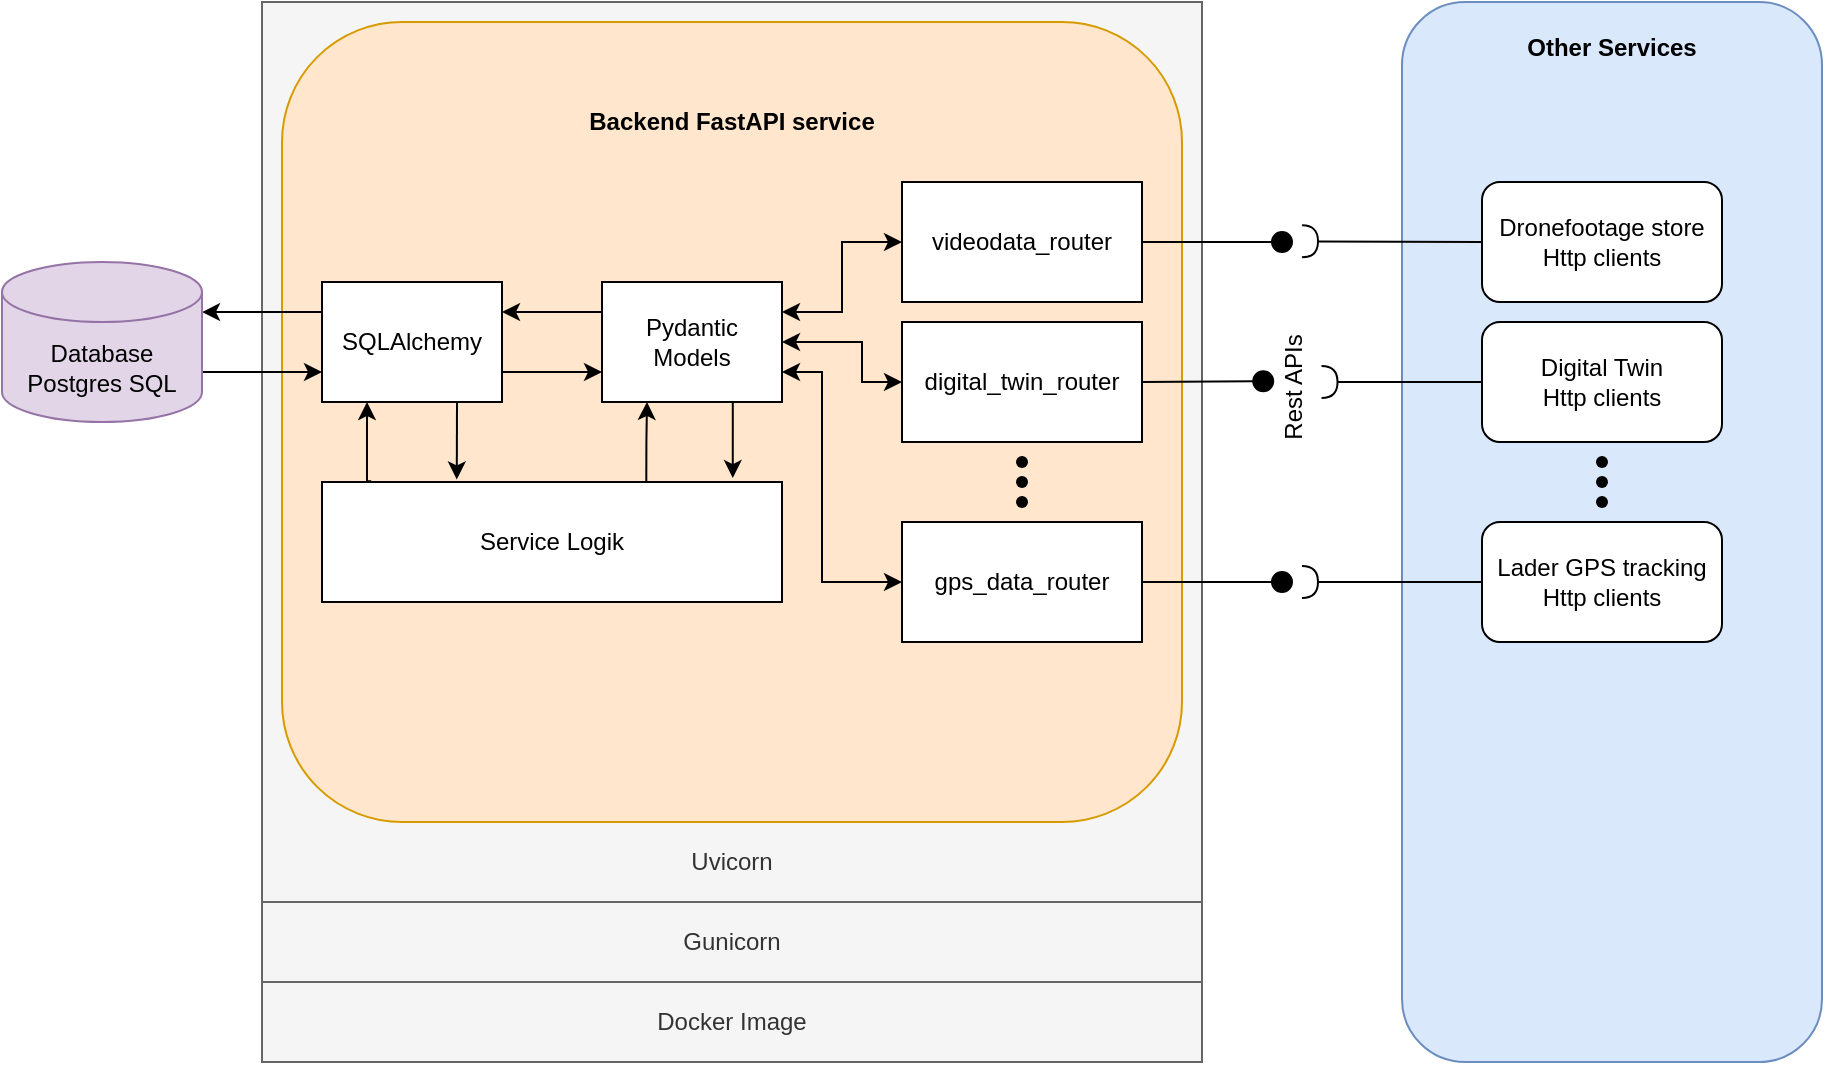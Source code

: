<mxfile version="24.7.6">
  <diagram name="Page-1" id="v5vVpCWD-mAS1wMJKQEE">
    <mxGraphModel dx="1224" dy="1984" grid="1" gridSize="10" guides="1" tooltips="1" connect="1" arrows="1" fold="1" page="1" pageScale="1" pageWidth="827" pageHeight="1169" math="0" shadow="0">
      <root>
        <mxCell id="0" />
        <mxCell id="1" parent="0" />
        <mxCell id="0vZ9dUC26-TVfk1JdIGi-31" value="Docker Image" style="rounded=0;whiteSpace=wrap;html=1;spacingTop=490;fillColor=#f5f5f5;fontColor=#333333;strokeColor=#666666;" parent="1" vertex="1">
          <mxGeometry x="320" y="-70" width="470" height="530" as="geometry" />
        </mxCell>
        <mxCell id="0vZ9dUC26-TVfk1JdIGi-30" value="Gunicorn" style="rounded=0;whiteSpace=wrap;html=1;spacingTop=450;fillColor=#f5f5f5;fontColor=#333333;strokeColor=#666666;" parent="1" vertex="1">
          <mxGeometry x="320" y="-70" width="470" height="490" as="geometry" />
        </mxCell>
        <mxCell id="0vZ9dUC26-TVfk1JdIGi-29" value="Uvicorn" style="rounded=0;whiteSpace=wrap;html=1;spacingTop=410;fillColor=#f5f5f5;fontColor=#333333;strokeColor=#666666;" parent="1" vertex="1">
          <mxGeometry x="320" y="-70" width="470" height="450" as="geometry" />
        </mxCell>
        <mxCell id="0vZ9dUC26-TVfk1JdIGi-27" value="&lt;b&gt;Backend FastAPI service&lt;/b&gt;" style="rounded=1;whiteSpace=wrap;html=1;spacingTop=-300;fillColor=#ffe6cc;strokeColor=#d79b00;" parent="1" vertex="1">
          <mxGeometry x="330" y="-60" width="450" height="400" as="geometry" />
        </mxCell>
        <mxCell id="0vZ9dUC26-TVfk1JdIGi-15" style="edgeStyle=orthogonalEdgeStyle;rounded=0;orthogonalLoop=1;jettySize=auto;html=1;exitX=0;exitY=0.25;exitDx=0;exitDy=0;entryX=1;entryY=0.25;entryDx=0;entryDy=0;" parent="1" source="0vZ9dUC26-TVfk1JdIGi-11" target="0vZ9dUC26-TVfk1JdIGi-14" edge="1">
          <mxGeometry relative="1" as="geometry" />
        </mxCell>
        <mxCell id="0vZ9dUC26-TVfk1JdIGi-35" style="edgeStyle=orthogonalEdgeStyle;rounded=0;orthogonalLoop=1;jettySize=auto;html=1;exitX=1;exitY=0.25;exitDx=0;exitDy=0;entryX=0;entryY=0.5;entryDx=0;entryDy=0;startArrow=classic;startFill=1;" parent="1" source="0vZ9dUC26-TVfk1JdIGi-11" target="0vZ9dUC26-TVfk1JdIGi-32" edge="1">
          <mxGeometry relative="1" as="geometry" />
        </mxCell>
        <mxCell id="0vZ9dUC26-TVfk1JdIGi-36" style="edgeStyle=orthogonalEdgeStyle;rounded=0;orthogonalLoop=1;jettySize=auto;html=1;exitX=1;exitY=0.5;exitDx=0;exitDy=0;entryX=0;entryY=0.5;entryDx=0;entryDy=0;startArrow=classic;startFill=1;" parent="1" source="0vZ9dUC26-TVfk1JdIGi-11" target="0vZ9dUC26-TVfk1JdIGi-33" edge="1">
          <mxGeometry relative="1" as="geometry">
            <Array as="points">
              <mxPoint x="620" y="100" />
              <mxPoint x="620" y="120" />
            </Array>
          </mxGeometry>
        </mxCell>
        <mxCell id="0vZ9dUC26-TVfk1JdIGi-37" style="edgeStyle=orthogonalEdgeStyle;rounded=0;orthogonalLoop=1;jettySize=auto;html=1;exitX=1;exitY=0.75;exitDx=0;exitDy=0;entryX=0;entryY=0.5;entryDx=0;entryDy=0;startArrow=classic;startFill=1;" parent="1" source="0vZ9dUC26-TVfk1JdIGi-11" target="0vZ9dUC26-TVfk1JdIGi-34" edge="1">
          <mxGeometry relative="1" as="geometry">
            <Array as="points">
              <mxPoint x="600" y="115" />
              <mxPoint x="600" y="220" />
            </Array>
          </mxGeometry>
        </mxCell>
        <mxCell id="0vZ9dUC26-TVfk1JdIGi-11" value="Pydantic Models" style="rounded=0;whiteSpace=wrap;html=1;" parent="1" vertex="1">
          <mxGeometry x="490" y="70" width="90" height="60" as="geometry" />
        </mxCell>
        <mxCell id="0vZ9dUC26-TVfk1JdIGi-16" style="edgeStyle=orthogonalEdgeStyle;rounded=0;orthogonalLoop=1;jettySize=auto;html=1;exitX=1;exitY=0.75;exitDx=0;exitDy=0;entryX=0;entryY=0.75;entryDx=0;entryDy=0;" parent="1" source="0vZ9dUC26-TVfk1JdIGi-14" target="0vZ9dUC26-TVfk1JdIGi-11" edge="1">
          <mxGeometry relative="1" as="geometry" />
        </mxCell>
        <mxCell id="0vZ9dUC26-TVfk1JdIGi-18" style="edgeStyle=orthogonalEdgeStyle;rounded=0;orthogonalLoop=1;jettySize=auto;html=1;exitX=0;exitY=0.25;exitDx=0;exitDy=0;entryX=1;entryY=0.313;entryDx=0;entryDy=0;entryPerimeter=0;" parent="1" source="0vZ9dUC26-TVfk1JdIGi-14" edge="1" target="0vZ9dUC26-TVfk1JdIGi-24">
          <mxGeometry relative="1" as="geometry">
            <mxPoint x="270" y="85" as="targetPoint" />
          </mxGeometry>
        </mxCell>
        <mxCell id="0vZ9dUC26-TVfk1JdIGi-14" value="SQLAlchemy" style="rounded=0;whiteSpace=wrap;html=1;" parent="1" vertex="1">
          <mxGeometry x="350" y="70" width="90" height="60" as="geometry" />
        </mxCell>
        <mxCell id="0vZ9dUC26-TVfk1JdIGi-19" style="edgeStyle=orthogonalEdgeStyle;rounded=0;orthogonalLoop=1;jettySize=auto;html=1;exitX=0.997;exitY=0.688;exitDx=0;exitDy=0;entryX=0;entryY=0.75;entryDx=0;entryDy=0;exitPerimeter=0;" parent="1" target="0vZ9dUC26-TVfk1JdIGi-14" edge="1" source="0vZ9dUC26-TVfk1JdIGi-24">
          <mxGeometry relative="1" as="geometry">
            <mxPoint x="270" y="115" as="sourcePoint" />
          </mxGeometry>
        </mxCell>
        <mxCell id="0vZ9dUC26-TVfk1JdIGi-20" value="Service Logik" style="rounded=0;whiteSpace=wrap;html=1;" parent="1" vertex="1">
          <mxGeometry x="350" y="170" width="230" height="60" as="geometry" />
        </mxCell>
        <mxCell id="0vZ9dUC26-TVfk1JdIGi-21" style="edgeStyle=orthogonalEdgeStyle;rounded=0;orthogonalLoop=1;jettySize=auto;html=1;exitX=0.75;exitY=1;exitDx=0;exitDy=0;entryX=0.893;entryY=-0.033;entryDx=0;entryDy=0;entryPerimeter=0;" parent="1" source="0vZ9dUC26-TVfk1JdIGi-11" target="0vZ9dUC26-TVfk1JdIGi-20" edge="1">
          <mxGeometry relative="1" as="geometry" />
        </mxCell>
        <mxCell id="0vZ9dUC26-TVfk1JdIGi-23" style="edgeStyle=orthogonalEdgeStyle;rounded=0;orthogonalLoop=1;jettySize=auto;html=1;exitX=0.705;exitY=0.002;exitDx=0;exitDy=0;entryX=0.25;entryY=1;entryDx=0;entryDy=0;exitPerimeter=0;" parent="1" source="0vZ9dUC26-TVfk1JdIGi-20" target="0vZ9dUC26-TVfk1JdIGi-11" edge="1">
          <mxGeometry relative="1" as="geometry" />
        </mxCell>
        <mxCell id="0vZ9dUC26-TVfk1JdIGi-24" value="Database&lt;div&gt;Postgres SQL&lt;/div&gt;" style="shape=cylinder3;whiteSpace=wrap;html=1;boundedLbl=1;backgroundOutline=1;size=15;fillColor=#e1d5e7;strokeColor=#9673a6;" parent="1" vertex="1">
          <mxGeometry x="190" y="60" width="100" height="80" as="geometry" />
        </mxCell>
        <mxCell id="0vZ9dUC26-TVfk1JdIGi-25" style="edgeStyle=orthogonalEdgeStyle;rounded=0;orthogonalLoop=1;jettySize=auto;html=1;exitX=0.75;exitY=1;exitDx=0;exitDy=0;entryX=0.293;entryY=-0.021;entryDx=0;entryDy=0;entryPerimeter=0;" parent="1" source="0vZ9dUC26-TVfk1JdIGi-14" target="0vZ9dUC26-TVfk1JdIGi-20" edge="1">
          <mxGeometry relative="1" as="geometry" />
        </mxCell>
        <mxCell id="0vZ9dUC26-TVfk1JdIGi-26" style="edgeStyle=orthogonalEdgeStyle;rounded=0;orthogonalLoop=1;jettySize=auto;html=1;exitX=0.107;exitY=-0.006;exitDx=0;exitDy=0;entryX=0.25;entryY=1;entryDx=0;entryDy=0;exitPerimeter=0;" parent="1" source="0vZ9dUC26-TVfk1JdIGi-20" target="0vZ9dUC26-TVfk1JdIGi-14" edge="1">
          <mxGeometry relative="1" as="geometry" />
        </mxCell>
        <mxCell id="0vZ9dUC26-TVfk1JdIGi-32" value="videodata_router" style="rounded=0;whiteSpace=wrap;html=1;" parent="1" vertex="1">
          <mxGeometry x="640" y="20" width="120" height="60" as="geometry" />
        </mxCell>
        <mxCell id="0vZ9dUC26-TVfk1JdIGi-33" value="digital_twin_router" style="rounded=0;whiteSpace=wrap;html=1;" parent="1" vertex="1">
          <mxGeometry x="640" y="90" width="120" height="60" as="geometry" />
        </mxCell>
        <mxCell id="0vZ9dUC26-TVfk1JdIGi-34" value="gps_data_router" style="rounded=0;whiteSpace=wrap;html=1;" parent="1" vertex="1">
          <mxGeometry x="640" y="190" width="120" height="60" as="geometry" />
        </mxCell>
        <mxCell id="0vZ9dUC26-TVfk1JdIGi-38" value="" style="shape=waypoint;sketch=0;fillStyle=solid;size=6;pointerEvents=1;points=[];fillColor=none;resizable=0;rotatable=0;perimeter=centerPerimeter;snapToPoint=1;" parent="1" vertex="1">
          <mxGeometry x="690" y="150" width="20" height="20" as="geometry" />
        </mxCell>
        <mxCell id="0vZ9dUC26-TVfk1JdIGi-39" value="" style="shape=waypoint;sketch=0;fillStyle=solid;size=6;pointerEvents=1;points=[];fillColor=none;resizable=0;rotatable=0;perimeter=centerPerimeter;snapToPoint=1;" parent="1" vertex="1">
          <mxGeometry x="690" y="160" width="20" height="20" as="geometry" />
        </mxCell>
        <mxCell id="0vZ9dUC26-TVfk1JdIGi-40" value="" style="shape=waypoint;sketch=0;fillStyle=solid;size=6;pointerEvents=1;points=[];fillColor=none;resizable=0;rotatable=0;perimeter=centerPerimeter;snapToPoint=1;" parent="1" vertex="1">
          <mxGeometry x="690" y="170" width="20" height="20" as="geometry" />
        </mxCell>
        <mxCell id="0vZ9dUC26-TVfk1JdIGi-41" value="&lt;b&gt;Other Services&lt;/b&gt;" style="rounded=1;whiteSpace=wrap;html=1;spacingTop=-484;fillColor=#dae8fc;strokeColor=#6c8ebf;" parent="1" vertex="1">
          <mxGeometry x="890" y="-70" width="210" height="530" as="geometry" />
        </mxCell>
        <mxCell id="0vZ9dUC26-TVfk1JdIGi-42" value="&lt;div&gt;Dronefootage store Http clients&lt;/div&gt;" style="rounded=1;whiteSpace=wrap;html=1;" parent="1" vertex="1">
          <mxGeometry x="930" y="20" width="120" height="60" as="geometry" />
        </mxCell>
        <mxCell id="0vZ9dUC26-TVfk1JdIGi-43" value="" style="rounded=0;orthogonalLoop=1;jettySize=auto;html=1;endArrow=halfCircle;endFill=0;endSize=6;strokeWidth=1;sketch=0;exitX=0;exitY=0.5;exitDx=0;exitDy=0;" parent="1" source="0vZ9dUC26-TVfk1JdIGi-42" edge="1">
          <mxGeometry relative="1" as="geometry">
            <mxPoint x="960.0" y="49.66" as="sourcePoint" />
            <mxPoint x="840" y="49.66" as="targetPoint" />
          </mxGeometry>
        </mxCell>
        <mxCell id="0vZ9dUC26-TVfk1JdIGi-44" value="" style="rounded=0;orthogonalLoop=1;jettySize=auto;html=1;endArrow=oval;endFill=1;sketch=0;sourcePerimeterSpacing=0;targetPerimeterSpacing=0;endSize=10;exitX=1;exitY=0.5;exitDx=0;exitDy=0;" parent="1" source="0vZ9dUC26-TVfk1JdIGi-32" edge="1">
          <mxGeometry relative="1" as="geometry">
            <mxPoint x="765" y="49.71" as="sourcePoint" />
            <mxPoint x="830" y="50" as="targetPoint" />
          </mxGeometry>
        </mxCell>
        <mxCell id="0vZ9dUC26-TVfk1JdIGi-45" value="" style="ellipse;whiteSpace=wrap;html=1;align=center;aspect=fixed;fillColor=none;strokeColor=none;resizable=0;perimeter=centerPerimeter;rotatable=0;allowArrows=0;points=[];outlineConnect=1;" parent="1" vertex="1">
          <mxGeometry x="765" y="190" width="10" height="10" as="geometry" />
        </mxCell>
        <mxCell id="0vZ9dUC26-TVfk1JdIGi-50" value="Digital Twin&lt;div&gt;Http clients&lt;/div&gt;" style="rounded=1;whiteSpace=wrap;html=1;" parent="1" vertex="1">
          <mxGeometry x="930" y="90" width="120" height="60" as="geometry" />
        </mxCell>
        <mxCell id="0vZ9dUC26-TVfk1JdIGi-51" value="" style="rounded=0;orthogonalLoop=1;jettySize=auto;html=1;endArrow=halfCircle;endFill=0;endSize=6;strokeWidth=1;sketch=0;exitX=0;exitY=0.5;exitDx=0;exitDy=0;entryX=0.537;entryY=0.959;entryDx=0;entryDy=0;entryPerimeter=0;" parent="1" target="0vZ9dUC26-TVfk1JdIGi-56" edge="1" source="0vZ9dUC26-TVfk1JdIGi-50">
          <mxGeometry relative="1" as="geometry">
            <mxPoint x="980" y="119.58" as="sourcePoint" />
            <mxPoint x="880" y="120" as="targetPoint" />
          </mxGeometry>
        </mxCell>
        <mxCell id="0vZ9dUC26-TVfk1JdIGi-52" value="" style="rounded=0;orthogonalLoop=1;jettySize=auto;html=1;endArrow=oval;endFill=1;sketch=0;sourcePerimeterSpacing=0;targetPerimeterSpacing=0;endSize=10;exitX=1;exitY=0.5;exitDx=0;exitDy=0;entryX=0.542;entryY=-0.013;entryDx=0;entryDy=0;entryPerimeter=0;" parent="1" target="0vZ9dUC26-TVfk1JdIGi-56" edge="1">
          <mxGeometry relative="1" as="geometry">
            <mxPoint x="760" y="120" as="sourcePoint" />
            <mxPoint x="830" y="120" as="targetPoint" />
          </mxGeometry>
        </mxCell>
        <mxCell id="0vZ9dUC26-TVfk1JdIGi-53" value="&lt;div&gt;Lader GPS tracking Http clients&lt;/div&gt;" style="rounded=1;whiteSpace=wrap;html=1;" parent="1" vertex="1">
          <mxGeometry x="930" y="190" width="120" height="60" as="geometry" />
        </mxCell>
        <mxCell id="0vZ9dUC26-TVfk1JdIGi-54" value="" style="rounded=0;orthogonalLoop=1;jettySize=auto;html=1;endArrow=halfCircle;endFill=0;endSize=6;strokeWidth=1;sketch=0;exitX=0;exitY=0.5;exitDx=0;exitDy=0;" parent="1" source="0vZ9dUC26-TVfk1JdIGi-53" edge="1">
          <mxGeometry relative="1" as="geometry">
            <mxPoint x="790" y="365" as="sourcePoint" />
            <mxPoint x="840" y="220" as="targetPoint" />
          </mxGeometry>
        </mxCell>
        <mxCell id="0vZ9dUC26-TVfk1JdIGi-55" value="" style="rounded=0;orthogonalLoop=1;jettySize=auto;html=1;endArrow=oval;endFill=1;sketch=0;sourcePerimeterSpacing=0;targetPerimeterSpacing=0;endSize=10;exitX=1;exitY=0.5;exitDx=0;exitDy=0;" parent="1" edge="1">
          <mxGeometry relative="1" as="geometry">
            <mxPoint x="760" y="220" as="sourcePoint" />
            <mxPoint x="830" y="220" as="targetPoint" />
          </mxGeometry>
        </mxCell>
        <mxCell id="0vZ9dUC26-TVfk1JdIGi-56" value="Rest APIs" style="text;html=1;align=center;verticalAlign=middle;resizable=0;points=[];autosize=1;strokeColor=none;fillColor=none;rotation=-90;" parent="1" vertex="1">
          <mxGeometry x="796" y="108" width="80" height="30" as="geometry" />
        </mxCell>
        <mxCell id="0vZ9dUC26-TVfk1JdIGi-57" value="" style="shape=waypoint;sketch=0;fillStyle=solid;size=6;pointerEvents=1;points=[];fillColor=none;resizable=0;rotatable=0;perimeter=centerPerimeter;snapToPoint=1;" parent="1" vertex="1">
          <mxGeometry x="980" y="150" width="20" height="20" as="geometry" />
        </mxCell>
        <mxCell id="0vZ9dUC26-TVfk1JdIGi-58" value="" style="shape=waypoint;sketch=0;fillStyle=solid;size=6;pointerEvents=1;points=[];fillColor=none;resizable=0;rotatable=0;perimeter=centerPerimeter;snapToPoint=1;" parent="1" vertex="1">
          <mxGeometry x="980" y="160" width="20" height="20" as="geometry" />
        </mxCell>
        <mxCell id="0vZ9dUC26-TVfk1JdIGi-59" value="" style="shape=waypoint;sketch=0;fillStyle=solid;size=6;pointerEvents=1;points=[];fillColor=none;resizable=0;rotatable=0;perimeter=centerPerimeter;snapToPoint=1;" parent="1" vertex="1">
          <mxGeometry x="980" y="170" width="20" height="20" as="geometry" />
        </mxCell>
      </root>
    </mxGraphModel>
  </diagram>
</mxfile>
